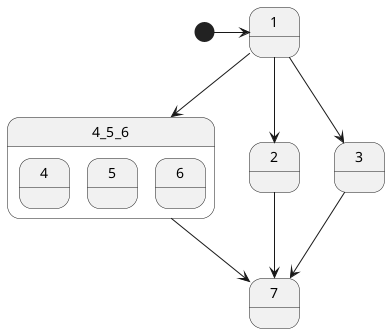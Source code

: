 @startuml qwe
[*] -> 1
state 4_5_6 {
    state 4 {
    }
    state 5 {
    }
    state 6 {

    }
}
state 2 
state 3  
state 7 
1 --> 4_5_6
1 --> 2
1 --> 3
2 --> 7
3 --> 7
4_5_6 --> 7